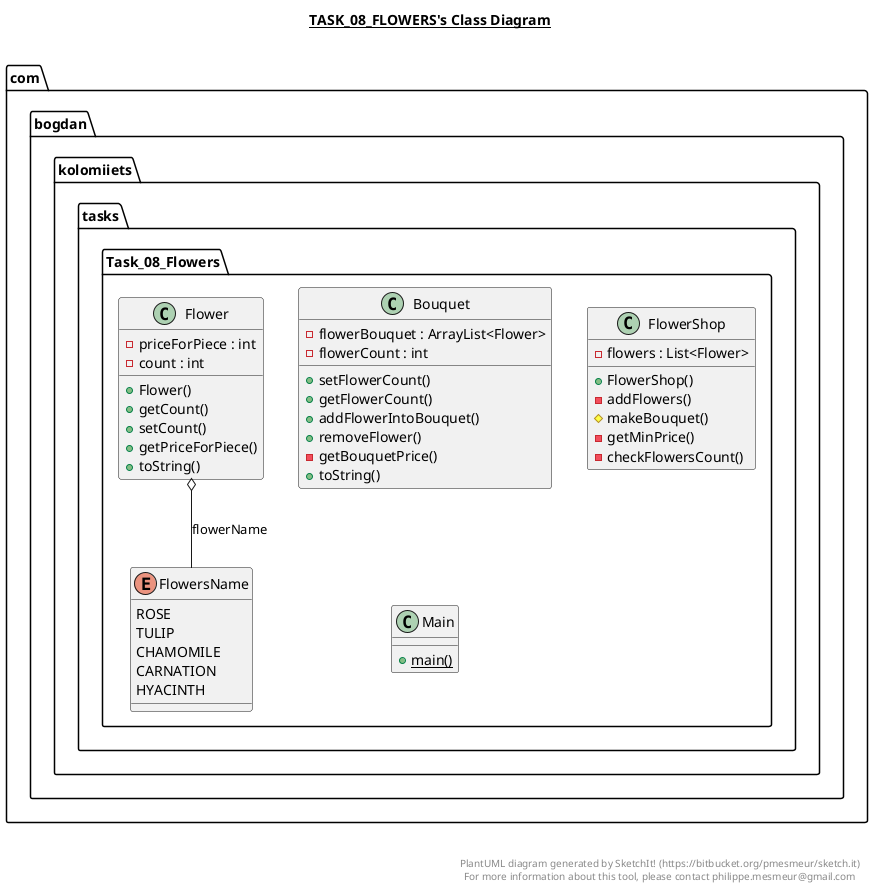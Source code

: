 @startuml

title __TASK_08_FLOWERS's Class Diagram__\n

  package com.bogdan.kolomiiets.tasks {
    package com.bogdan.kolomiiets.tasks.Task_08_Flowers {
      class Bouquet {
          - flowerBouquet : ArrayList<Flower>
          - flowerCount : int
          + setFlowerCount()
          + getFlowerCount()
          + addFlowerIntoBouquet()
          + removeFlower()
          - getBouquetPrice()
          + toString()
      }
    }
  }
  

  package com.bogdan.kolomiiets.tasks {
    package com.bogdan.kolomiiets.tasks.Task_08_Flowers {
      class Flower {
          - priceForPiece : int
          - count : int
          + Flower()
          + getCount()
          + setCount()
          + getPriceForPiece()
          + toString()
      }
    }
  }
  

  package com.bogdan.kolomiiets.tasks {
    package com.bogdan.kolomiiets.tasks.Task_08_Flowers {
      class FlowerShop {
          - flowers : List<Flower>
          + FlowerShop()
          - addFlowers()
          # makeBouquet()
          - getMinPrice()
          - checkFlowersCount()
      }
    }
  }
  

  package com.bogdan.kolomiiets.tasks {
    package com.bogdan.kolomiiets.tasks.Task_08_Flowers {
      enum FlowersName {
        ROSE
        TULIP
        CHAMOMILE
        CARNATION
        HYACINTH
      }
    }
  }
  

  package com.bogdan.kolomiiets.tasks {
    package com.bogdan.kolomiiets.tasks.Task_08_Flowers {
      class Main {
          {static} + main()
      }
    }
  }
  

  Flower o-- FlowersName : flowerName


right footer


PlantUML diagram generated by SketchIt! (https://bitbucket.org/pmesmeur/sketch.it)
For more information about this tool, please contact philippe.mesmeur@gmail.com
endfooter

@enduml
